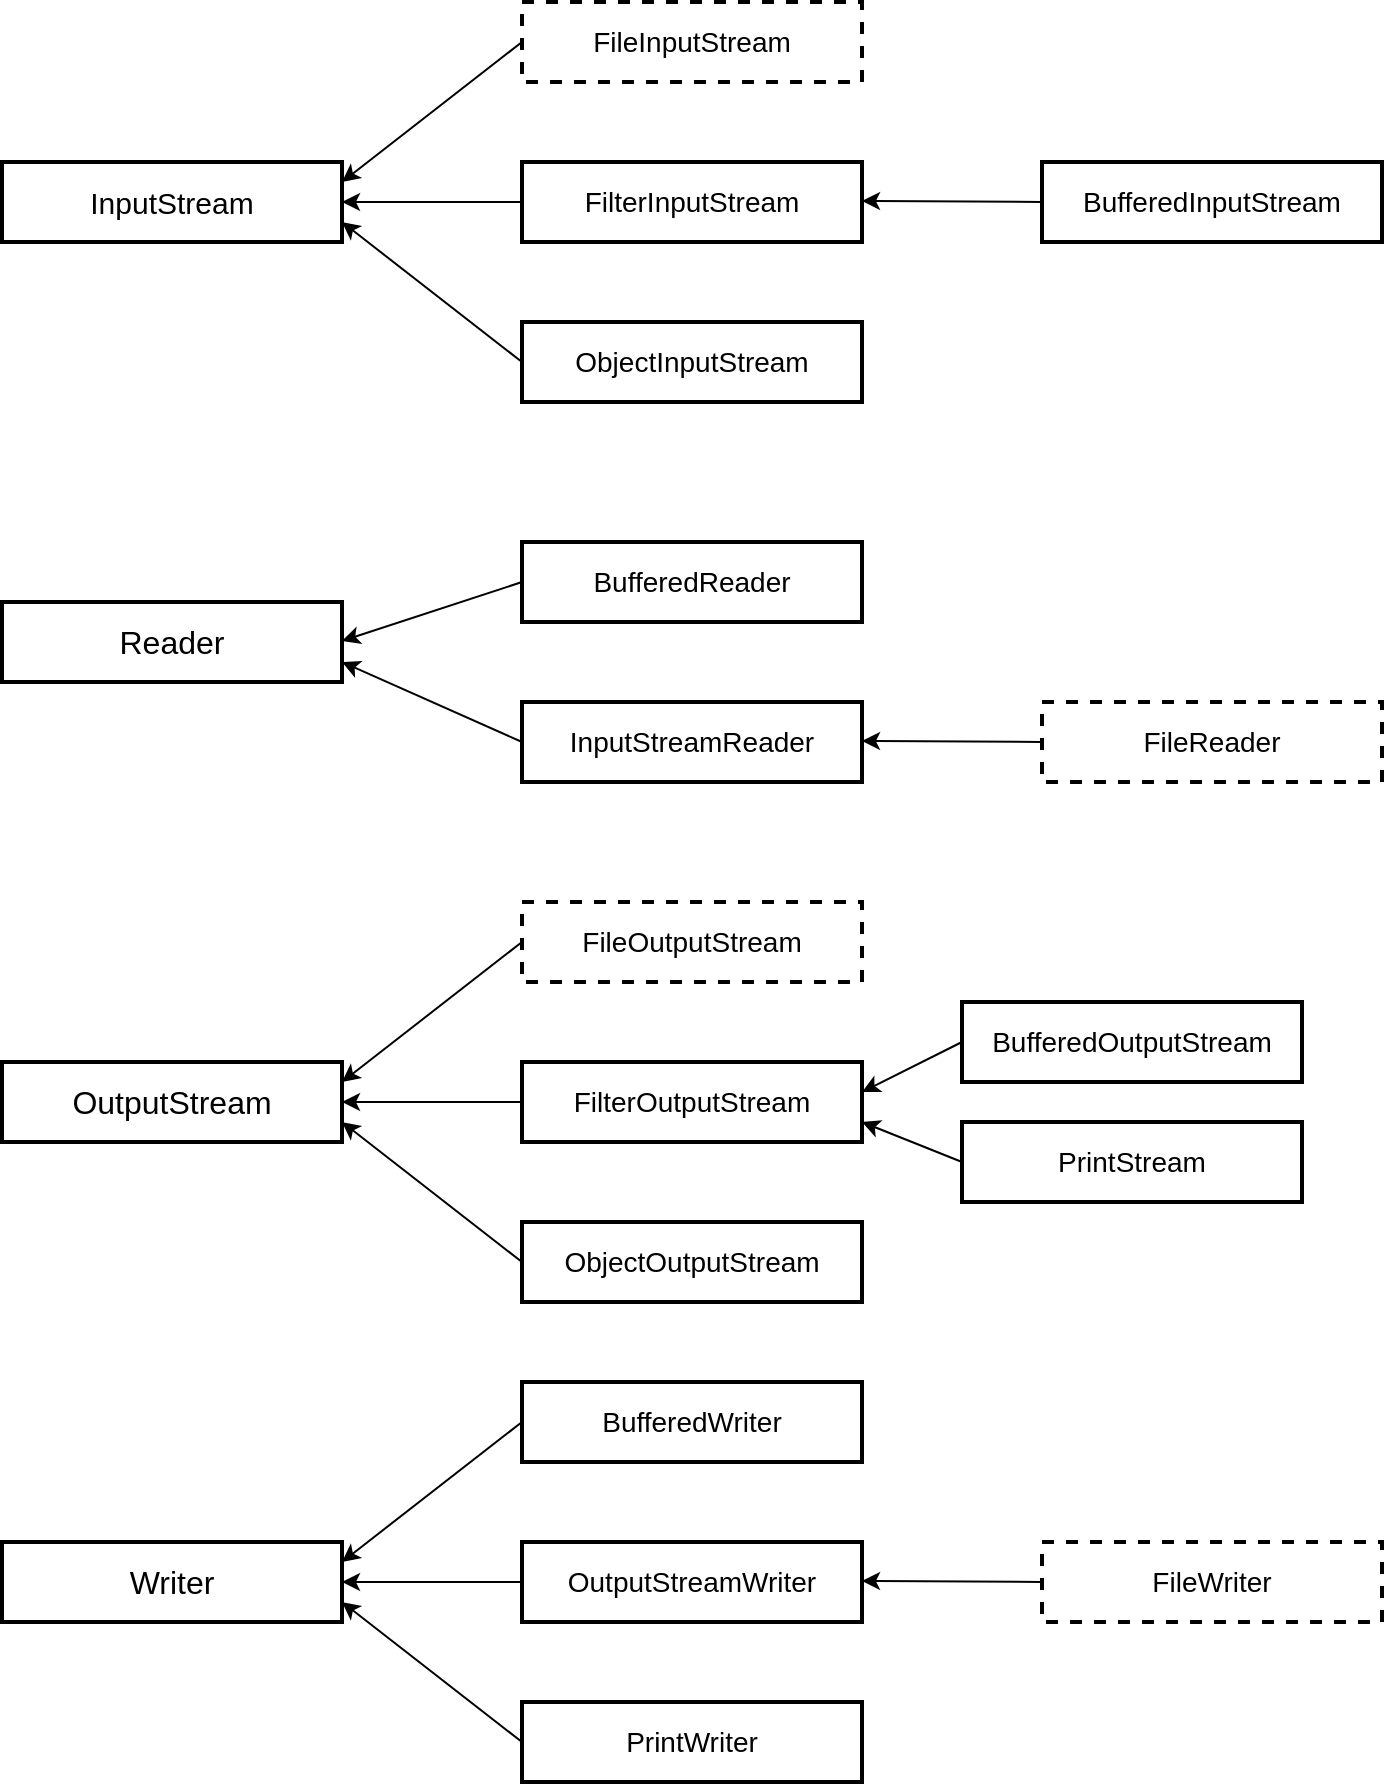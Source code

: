 <mxfile version="13.7.3" type="device"><diagram id="frKvhAukHElBe3mjXF1b" name="Page-1"><mxGraphModel dx="1386" dy="744" grid="1" gridSize="10" guides="1" tooltips="1" connect="1" arrows="1" fold="1" page="1" pageScale="1" pageWidth="850" pageHeight="1100" math="0" shadow="0"><root><mxCell id="0"/><mxCell id="1" parent="0"/><mxCell id="GYI3DiYHTxjMckitgLkY-1" value="&lt;font style=&quot;font-size: 15px&quot;&gt;InputStream&lt;/font&gt;" style="rounded=0;whiteSpace=wrap;html=1;strokeWidth=2;" vertex="1" parent="1"><mxGeometry x="80" y="120" width="170" height="40" as="geometry"/></mxCell><mxCell id="GYI3DiYHTxjMckitgLkY-2" value="Reader" style="rounded=0;whiteSpace=wrap;html=1;strokeWidth=2;fontSize=16;" vertex="1" parent="1"><mxGeometry x="80" y="340" width="170" height="40" as="geometry"/></mxCell><mxCell id="GYI3DiYHTxjMckitgLkY-3" value="OutputStream" style="rounded=0;whiteSpace=wrap;html=1;strokeWidth=2;fontSize=16;" vertex="1" parent="1"><mxGeometry x="80" y="570" width="170" height="40" as="geometry"/></mxCell><mxCell id="GYI3DiYHTxjMckitgLkY-4" value="Writer" style="rounded=0;whiteSpace=wrap;html=1;strokeWidth=2;fontSize=16;" vertex="1" parent="1"><mxGeometry x="80" y="810" width="170" height="40" as="geometry"/></mxCell><mxCell id="GYI3DiYHTxjMckitgLkY-5" value="FilterInputStream" style="rounded=0;whiteSpace=wrap;html=1;strokeWidth=2;fontSize=14;" vertex="1" parent="1"><mxGeometry x="340" y="120" width="170" height="40" as="geometry"/></mxCell><mxCell id="GYI3DiYHTxjMckitgLkY-6" value="ObjectInputStream" style="rounded=0;whiteSpace=wrap;html=1;strokeWidth=2;fontSize=14;" vertex="1" parent="1"><mxGeometry x="340" y="200" width="170" height="40" as="geometry"/></mxCell><mxCell id="GYI3DiYHTxjMckitgLkY-7" value="FileInputStream" style="rounded=0;whiteSpace=wrap;html=1;strokeWidth=2;dashed=1;fontSize=14;" vertex="1" parent="1"><mxGeometry x="340" y="40" width="170" height="40" as="geometry"/></mxCell><mxCell id="GYI3DiYHTxjMckitgLkY-8" value="BufferedInputStream" style="rounded=0;whiteSpace=wrap;html=1;strokeWidth=2;fontSize=14;" vertex="1" parent="1"><mxGeometry x="600" y="120" width="170" height="40" as="geometry"/></mxCell><mxCell id="GYI3DiYHTxjMckitgLkY-9" value="" style="endArrow=classic;html=1;fontSize=16;entryX=1;entryY=0.5;entryDx=0;entryDy=0;exitX=0;exitY=0.5;exitDx=0;exitDy=0;" edge="1" parent="1" source="GYI3DiYHTxjMckitgLkY-5" target="GYI3DiYHTxjMckitgLkY-1"><mxGeometry width="50" height="50" relative="1" as="geometry"><mxPoint x="400" y="410" as="sourcePoint"/><mxPoint x="450" y="360" as="targetPoint"/></mxGeometry></mxCell><mxCell id="GYI3DiYHTxjMckitgLkY-10" value="" style="endArrow=classic;html=1;fontSize=16;entryX=1;entryY=0.75;entryDx=0;entryDy=0;exitX=0;exitY=0.5;exitDx=0;exitDy=0;" edge="1" parent="1" source="GYI3DiYHTxjMckitgLkY-6" target="GYI3DiYHTxjMckitgLkY-1"><mxGeometry width="50" height="50" relative="1" as="geometry"><mxPoint x="350" y="150" as="sourcePoint"/><mxPoint x="260" y="150" as="targetPoint"/></mxGeometry></mxCell><mxCell id="GYI3DiYHTxjMckitgLkY-11" value="" style="endArrow=classic;html=1;fontSize=16;exitX=0;exitY=0.5;exitDx=0;exitDy=0;entryX=1;entryY=0.25;entryDx=0;entryDy=0;" edge="1" parent="1" source="GYI3DiYHTxjMckitgLkY-7" target="GYI3DiYHTxjMckitgLkY-1"><mxGeometry width="50" height="50" relative="1" as="geometry"><mxPoint x="350" y="230" as="sourcePoint"/><mxPoint x="250" y="140" as="targetPoint"/></mxGeometry></mxCell><mxCell id="GYI3DiYHTxjMckitgLkY-12" value="" style="endArrow=classic;html=1;fontSize=16;entryX=1;entryY=0.5;entryDx=0;entryDy=0;exitX=0;exitY=0.5;exitDx=0;exitDy=0;" edge="1" parent="1" source="GYI3DiYHTxjMckitgLkY-8"><mxGeometry width="50" height="50" relative="1" as="geometry"><mxPoint x="590" y="140" as="sourcePoint"/><mxPoint x="510" y="139.5" as="targetPoint"/></mxGeometry></mxCell><mxCell id="GYI3DiYHTxjMckitgLkY-13" value="BufferedReader" style="rounded=0;whiteSpace=wrap;html=1;strokeWidth=2;fontSize=14;" vertex="1" parent="1"><mxGeometry x="340" y="310" width="170" height="40" as="geometry"/></mxCell><mxCell id="GYI3DiYHTxjMckitgLkY-14" value="InputStreamReader" style="rounded=0;whiteSpace=wrap;html=1;strokeWidth=2;fontSize=14;" vertex="1" parent="1"><mxGeometry x="340" y="390" width="170" height="40" as="geometry"/></mxCell><mxCell id="GYI3DiYHTxjMckitgLkY-15" value="FileReader" style="rounded=0;whiteSpace=wrap;html=1;strokeWidth=2;dashed=1;fontSize=14;" vertex="1" parent="1"><mxGeometry x="600" y="390" width="170" height="40" as="geometry"/></mxCell><mxCell id="GYI3DiYHTxjMckitgLkY-16" value="" style="endArrow=classic;html=1;fontSize=16;entryX=1;entryY=0.5;entryDx=0;entryDy=0;exitX=0;exitY=0.5;exitDx=0;exitDy=0;" edge="1" parent="1" source="GYI3DiYHTxjMckitgLkY-13"><mxGeometry width="50" height="50" relative="1" as="geometry"><mxPoint x="340" y="359.5" as="sourcePoint"/><mxPoint x="250" y="359.5" as="targetPoint"/></mxGeometry></mxCell><mxCell id="GYI3DiYHTxjMckitgLkY-17" value="" style="endArrow=classic;html=1;fontSize=16;entryX=1;entryY=0.75;entryDx=0;entryDy=0;exitX=0;exitY=0.5;exitDx=0;exitDy=0;" edge="1" parent="1" source="GYI3DiYHTxjMckitgLkY-14" target="GYI3DiYHTxjMckitgLkY-2"><mxGeometry width="50" height="50" relative="1" as="geometry"><mxPoint x="350" y="340" as="sourcePoint"/><mxPoint x="260" y="369.5" as="targetPoint"/></mxGeometry></mxCell><mxCell id="GYI3DiYHTxjMckitgLkY-18" value="" style="endArrow=classic;html=1;fontSize=16;entryX=1;entryY=0.5;entryDx=0;entryDy=0;exitX=0;exitY=0.5;exitDx=0;exitDy=0;" edge="1" parent="1"><mxGeometry width="50" height="50" relative="1" as="geometry"><mxPoint x="600" y="410" as="sourcePoint"/><mxPoint x="510" y="409.5" as="targetPoint"/></mxGeometry></mxCell><mxCell id="GYI3DiYHTxjMckitgLkY-19" value="FilterOutputStream" style="rounded=0;whiteSpace=wrap;html=1;strokeWidth=2;fontSize=14;" vertex="1" parent="1"><mxGeometry x="340" y="570" width="170" height="40" as="geometry"/></mxCell><mxCell id="GYI3DiYHTxjMckitgLkY-20" value="ObjectOutputStream" style="rounded=0;whiteSpace=wrap;html=1;strokeWidth=2;fontSize=14;" vertex="1" parent="1"><mxGeometry x="340" y="650" width="170" height="40" as="geometry"/></mxCell><mxCell id="GYI3DiYHTxjMckitgLkY-21" value="FileOutputStream" style="rounded=0;whiteSpace=wrap;html=1;strokeWidth=2;dashed=1;fontSize=14;" vertex="1" parent="1"><mxGeometry x="340" y="490" width="170" height="40" as="geometry"/></mxCell><mxCell id="GYI3DiYHTxjMckitgLkY-22" value="" style="endArrow=classic;html=1;fontSize=16;entryX=1;entryY=0.5;entryDx=0;entryDy=0;exitX=0;exitY=0.5;exitDx=0;exitDy=0;" edge="1" parent="1"><mxGeometry width="50" height="50" relative="1" as="geometry"><mxPoint x="340" y="590" as="sourcePoint"/><mxPoint x="250" y="590" as="targetPoint"/></mxGeometry></mxCell><mxCell id="GYI3DiYHTxjMckitgLkY-23" value="" style="endArrow=classic;html=1;fontSize=16;entryX=1;entryY=0.75;entryDx=0;entryDy=0;exitX=0;exitY=0.5;exitDx=0;exitDy=0;" edge="1" parent="1"><mxGeometry width="50" height="50" relative="1" as="geometry"><mxPoint x="340" y="670" as="sourcePoint"/><mxPoint x="250" y="600" as="targetPoint"/></mxGeometry></mxCell><mxCell id="GYI3DiYHTxjMckitgLkY-24" value="" style="endArrow=classic;html=1;fontSize=16;exitX=0;exitY=0.5;exitDx=0;exitDy=0;entryX=1;entryY=0.25;entryDx=0;entryDy=0;" edge="1" parent="1"><mxGeometry width="50" height="50" relative="1" as="geometry"><mxPoint x="340" y="510" as="sourcePoint"/><mxPoint x="250" y="580" as="targetPoint"/></mxGeometry></mxCell><mxCell id="GYI3DiYHTxjMckitgLkY-25" value="BufferedOutputStream" style="rounded=0;whiteSpace=wrap;html=1;strokeWidth=2;fontSize=14;" vertex="1" parent="1"><mxGeometry x="560" y="540" width="170" height="40" as="geometry"/></mxCell><mxCell id="GYI3DiYHTxjMckitgLkY-26" value="PrintStream" style="rounded=0;whiteSpace=wrap;html=1;strokeWidth=2;fontSize=14;" vertex="1" parent="1"><mxGeometry x="560" y="600" width="170" height="40" as="geometry"/></mxCell><mxCell id="GYI3DiYHTxjMckitgLkY-27" value="" style="endArrow=classic;html=1;fontSize=16;exitX=0;exitY=0.5;exitDx=0;exitDy=0;entryX=1;entryY=0.25;entryDx=0;entryDy=0;" edge="1" parent="1" source="GYI3DiYHTxjMckitgLkY-25"><mxGeometry width="50" height="50" relative="1" as="geometry"><mxPoint x="600" y="515" as="sourcePoint"/><mxPoint x="510" y="585" as="targetPoint"/></mxGeometry></mxCell><mxCell id="GYI3DiYHTxjMckitgLkY-28" value="" style="endArrow=classic;html=1;fontSize=16;exitX=0;exitY=0.5;exitDx=0;exitDy=0;entryX=1;entryY=0.75;entryDx=0;entryDy=0;" edge="1" parent="1" source="GYI3DiYHTxjMckitgLkY-26" target="GYI3DiYHTxjMckitgLkY-19"><mxGeometry width="50" height="50" relative="1" as="geometry"><mxPoint x="570" y="570" as="sourcePoint"/><mxPoint x="520" y="595" as="targetPoint"/></mxGeometry></mxCell><mxCell id="GYI3DiYHTxjMckitgLkY-29" value="OutputStreamWriter" style="rounded=0;whiteSpace=wrap;html=1;strokeWidth=2;fontSize=14;" vertex="1" parent="1"><mxGeometry x="340" y="810" width="170" height="40" as="geometry"/></mxCell><mxCell id="GYI3DiYHTxjMckitgLkY-30" value="PrintWriter" style="rounded=0;whiteSpace=wrap;html=1;strokeWidth=2;fontSize=14;" vertex="1" parent="1"><mxGeometry x="340" y="890" width="170" height="40" as="geometry"/></mxCell><mxCell id="GYI3DiYHTxjMckitgLkY-31" value="BufferedWriter" style="rounded=0;whiteSpace=wrap;html=1;strokeWidth=2;fontSize=14;" vertex="1" parent="1"><mxGeometry x="340" y="730" width="170" height="40" as="geometry"/></mxCell><mxCell id="GYI3DiYHTxjMckitgLkY-32" value="" style="endArrow=classic;html=1;fontSize=16;entryX=1;entryY=0.5;entryDx=0;entryDy=0;exitX=0;exitY=0.5;exitDx=0;exitDy=0;" edge="1" parent="1"><mxGeometry width="50" height="50" relative="1" as="geometry"><mxPoint x="340" y="830" as="sourcePoint"/><mxPoint x="250" y="830" as="targetPoint"/></mxGeometry></mxCell><mxCell id="GYI3DiYHTxjMckitgLkY-33" value="" style="endArrow=classic;html=1;fontSize=16;entryX=1;entryY=0.75;entryDx=0;entryDy=0;exitX=0;exitY=0.5;exitDx=0;exitDy=0;" edge="1" parent="1"><mxGeometry width="50" height="50" relative="1" as="geometry"><mxPoint x="340" y="910" as="sourcePoint"/><mxPoint x="250" y="840" as="targetPoint"/></mxGeometry></mxCell><mxCell id="GYI3DiYHTxjMckitgLkY-34" value="" style="endArrow=classic;html=1;fontSize=16;exitX=0;exitY=0.5;exitDx=0;exitDy=0;entryX=1;entryY=0.25;entryDx=0;entryDy=0;" edge="1" parent="1"><mxGeometry width="50" height="50" relative="1" as="geometry"><mxPoint x="340" y="750" as="sourcePoint"/><mxPoint x="250" y="820" as="targetPoint"/></mxGeometry></mxCell><mxCell id="GYI3DiYHTxjMckitgLkY-36" value="&lt;div&gt;FileWriter&lt;/div&gt;" style="rounded=0;whiteSpace=wrap;html=1;strokeWidth=2;dashed=1;fontSize=14;" vertex="1" parent="1"><mxGeometry x="600" y="810" width="170" height="40" as="geometry"/></mxCell><mxCell id="GYI3DiYHTxjMckitgLkY-37" value="" style="endArrow=classic;html=1;fontSize=16;entryX=1;entryY=0.5;entryDx=0;entryDy=0;exitX=0;exitY=0.5;exitDx=0;exitDy=0;" edge="1" parent="1"><mxGeometry width="50" height="50" relative="1" as="geometry"><mxPoint x="600" y="830" as="sourcePoint"/><mxPoint x="510" y="829.5" as="targetPoint"/></mxGeometry></mxCell></root></mxGraphModel></diagram></mxfile>